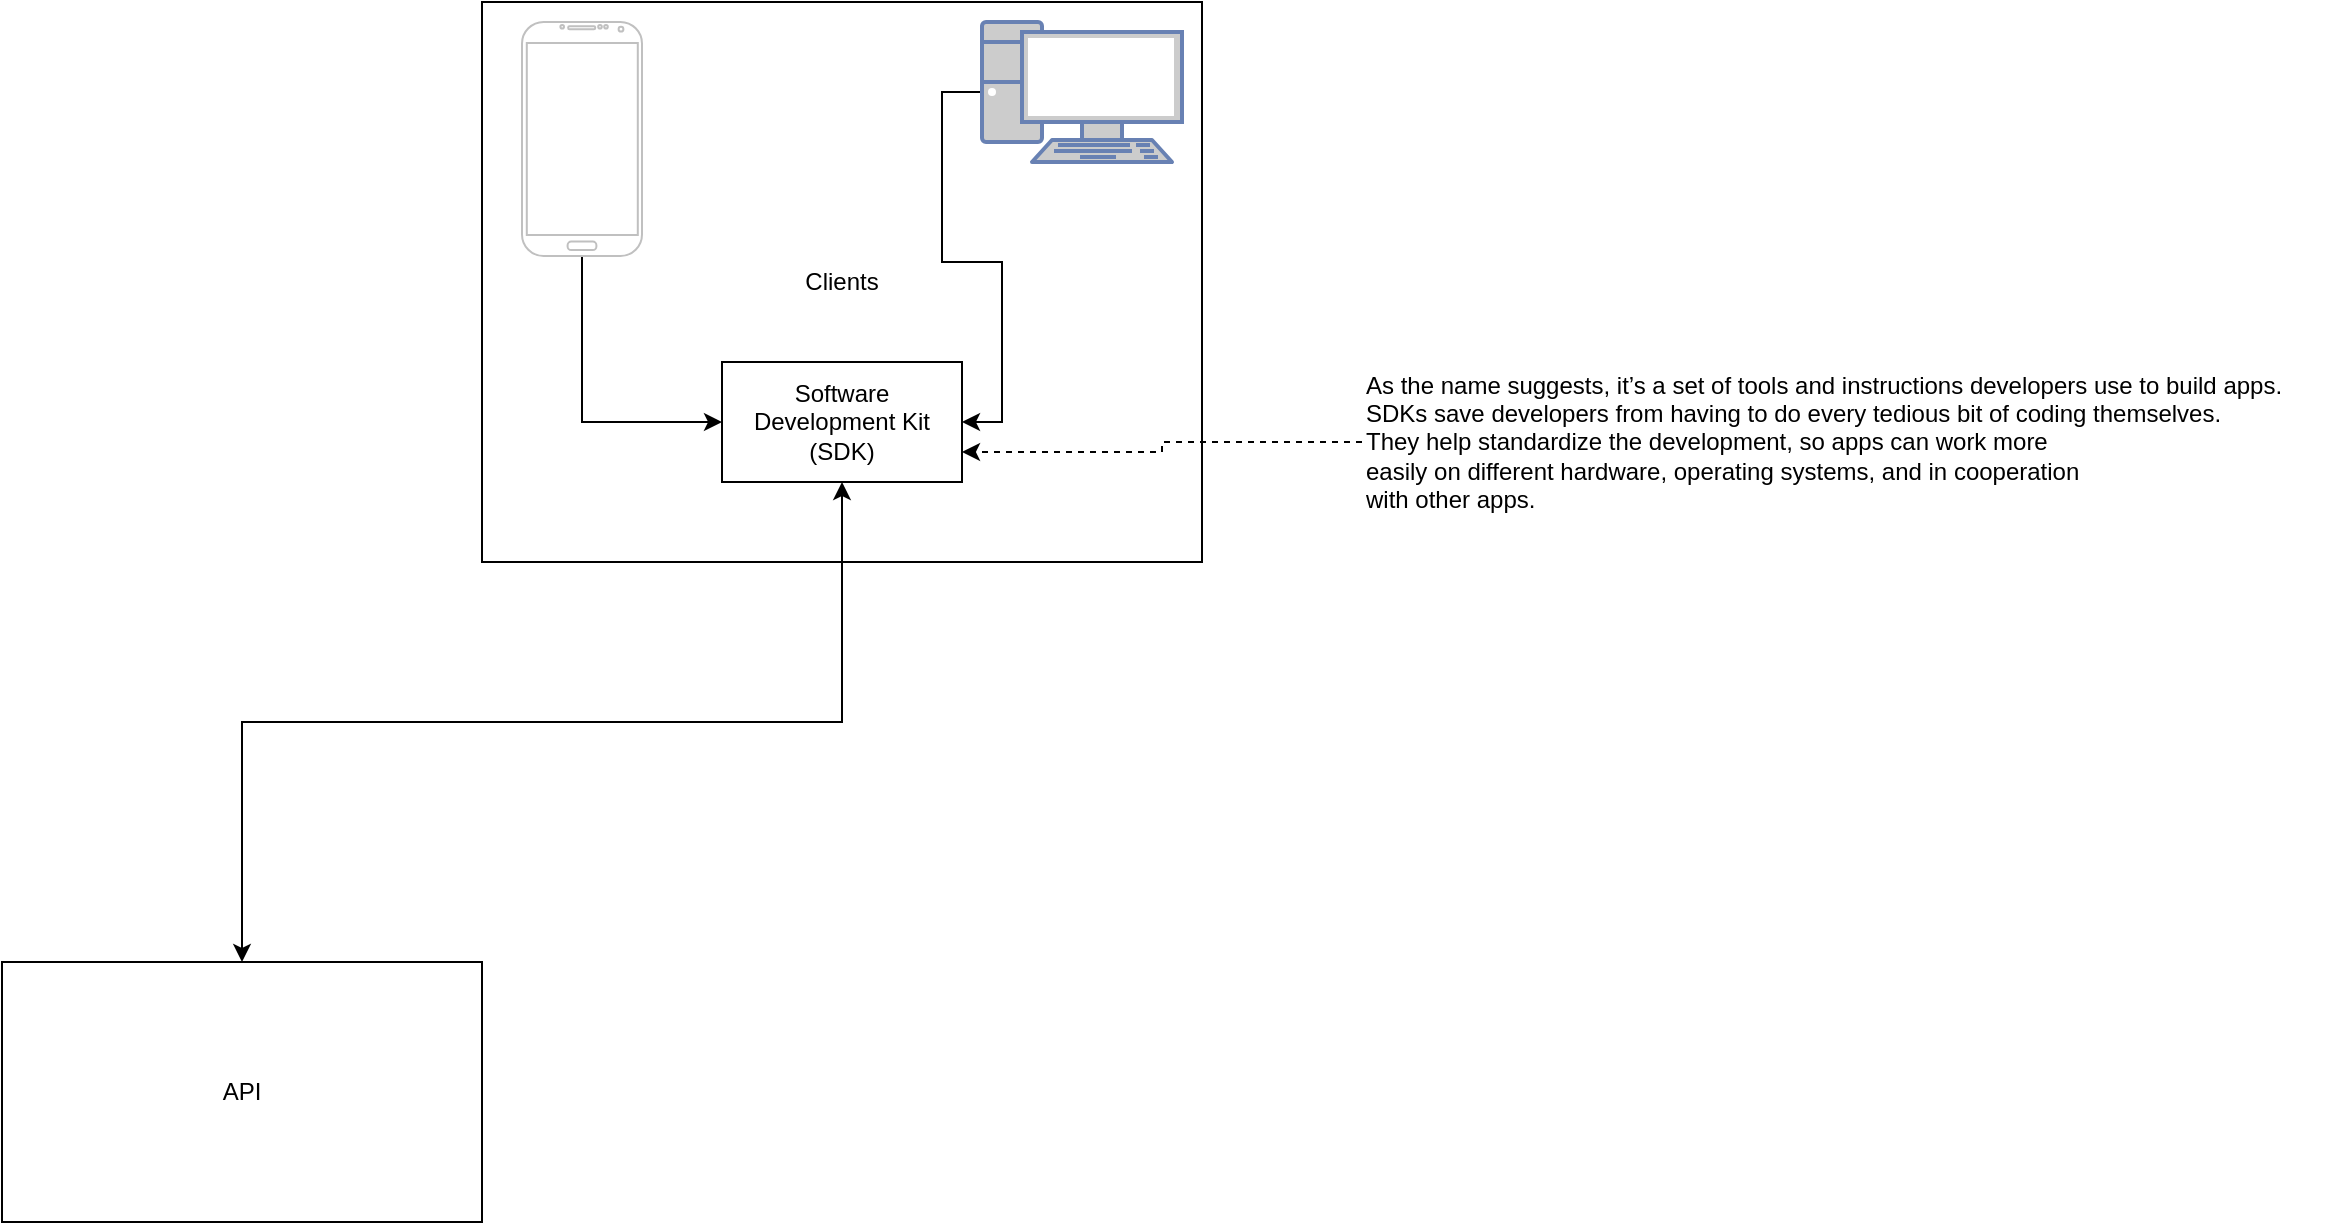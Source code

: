 <mxfile version="17.4.6" type="github">
  <diagram id="C5RBs43oDa-KdzZeNtuy" name="Page-1">
    <mxGraphModel dx="1161" dy="825" grid="1" gridSize="10" guides="1" tooltips="1" connect="1" arrows="1" fold="1" page="1" pageScale="1" pageWidth="827" pageHeight="1169" math="0" shadow="0">
      <root>
        <mxCell id="WIyWlLk6GJQsqaUBKTNV-0" />
        <mxCell id="WIyWlLk6GJQsqaUBKTNV-1" parent="WIyWlLk6GJQsqaUBKTNV-0" />
        <mxCell id="bUTXylDYoWbKsE9f5RAg-0" value="&lt;div&gt;Clients&lt;/div&gt;" style="rounded=0;whiteSpace=wrap;html=1;" vertex="1" parent="WIyWlLk6GJQsqaUBKTNV-1">
          <mxGeometry x="280" y="40" width="360" height="280" as="geometry" />
        </mxCell>
        <mxCell id="bUTXylDYoWbKsE9f5RAg-5" style="edgeStyle=orthogonalEdgeStyle;rounded=0;orthogonalLoop=1;jettySize=auto;html=1;entryX=0;entryY=0.5;entryDx=0;entryDy=0;" edge="1" parent="WIyWlLk6GJQsqaUBKTNV-1" source="bUTXylDYoWbKsE9f5RAg-1" target="bUTXylDYoWbKsE9f5RAg-8">
          <mxGeometry relative="1" as="geometry">
            <mxPoint x="100" y="250" as="targetPoint" />
            <Array as="points">
              <mxPoint x="330" y="250" />
              <mxPoint x="400" y="250" />
            </Array>
          </mxGeometry>
        </mxCell>
        <mxCell id="bUTXylDYoWbKsE9f5RAg-1" value="" style="verticalLabelPosition=bottom;verticalAlign=top;html=1;shadow=0;dashed=0;strokeWidth=1;shape=mxgraph.android.phone2;strokeColor=#c0c0c0;" vertex="1" parent="WIyWlLk6GJQsqaUBKTNV-1">
          <mxGeometry x="300" y="50" width="60" height="117" as="geometry" />
        </mxCell>
        <mxCell id="bUTXylDYoWbKsE9f5RAg-6" style="edgeStyle=orthogonalEdgeStyle;rounded=0;orthogonalLoop=1;jettySize=auto;html=1;entryX=1;entryY=0.5;entryDx=0;entryDy=0;" edge="1" parent="WIyWlLk6GJQsqaUBKTNV-1" source="bUTXylDYoWbKsE9f5RAg-2" target="bUTXylDYoWbKsE9f5RAg-8">
          <mxGeometry relative="1" as="geometry">
            <mxPoint x="427.98" y="249" as="targetPoint" />
            <Array as="points" />
          </mxGeometry>
        </mxCell>
        <mxCell id="bUTXylDYoWbKsE9f5RAg-2" value="" style="fontColor=#0066CC;verticalAlign=top;verticalLabelPosition=bottom;labelPosition=center;align=center;html=1;outlineConnect=0;fillColor=#CCCCCC;strokeColor=#6881B3;gradientColor=none;gradientDirection=north;strokeWidth=2;shape=mxgraph.networks.pc;" vertex="1" parent="WIyWlLk6GJQsqaUBKTNV-1">
          <mxGeometry x="530" y="50" width="100" height="70" as="geometry" />
        </mxCell>
        <mxCell id="bUTXylDYoWbKsE9f5RAg-7" style="edgeStyle=orthogonalEdgeStyle;rounded=0;orthogonalLoop=1;jettySize=auto;html=1;entryX=0.5;entryY=0;entryDx=0;entryDy=0;startArrow=classic;startFill=1;exitX=0.5;exitY=1;exitDx=0;exitDy=0;" edge="1" parent="WIyWlLk6GJQsqaUBKTNV-1" source="bUTXylDYoWbKsE9f5RAg-8" target="bUTXylDYoWbKsE9f5RAg-4">
          <mxGeometry relative="1" as="geometry">
            <mxPoint x="394" y="288" as="sourcePoint" />
          </mxGeometry>
        </mxCell>
        <mxCell id="bUTXylDYoWbKsE9f5RAg-4" value="&lt;div&gt;API&lt;/div&gt;" style="rounded=0;whiteSpace=wrap;html=1;" vertex="1" parent="WIyWlLk6GJQsqaUBKTNV-1">
          <mxGeometry x="40" y="520" width="240" height="130" as="geometry" />
        </mxCell>
        <mxCell id="bUTXylDYoWbKsE9f5RAg-8" value="&lt;div&gt;Software Development Kit (SDK)&lt;br&gt;&lt;/div&gt;" style="rounded=0;whiteSpace=wrap;html=1;" vertex="1" parent="WIyWlLk6GJQsqaUBKTNV-1">
          <mxGeometry x="400" y="220" width="120" height="60" as="geometry" />
        </mxCell>
        <mxCell id="bUTXylDYoWbKsE9f5RAg-10" style="edgeStyle=orthogonalEdgeStyle;rounded=0;orthogonalLoop=1;jettySize=auto;html=1;entryX=1;entryY=0.75;entryDx=0;entryDy=0;startArrow=none;startFill=0;dashed=1;" edge="1" parent="WIyWlLk6GJQsqaUBKTNV-1" source="bUTXylDYoWbKsE9f5RAg-9" target="bUTXylDYoWbKsE9f5RAg-8">
          <mxGeometry relative="1" as="geometry" />
        </mxCell>
        <mxCell id="bUTXylDYoWbKsE9f5RAg-9" value="&lt;div&gt;As the name suggests, it’s a set of tools and instructions developers use to build apps.&lt;/div&gt;&lt;div&gt;SDKs save developers from having to do every tedious bit of coding themselves.&lt;/div&gt;&lt;div&gt;They help standardize the development, so apps can work more&lt;br&gt; easily on different hardware, operating systems, and in cooperation &lt;br&gt;with other apps.&lt;/div&gt;" style="text;html=1;align=left;verticalAlign=middle;resizable=0;points=[];autosize=1;strokeColor=none;fillColor=none;" vertex="1" parent="WIyWlLk6GJQsqaUBKTNV-1">
          <mxGeometry x="720" y="220" width="490" height="80" as="geometry" />
        </mxCell>
      </root>
    </mxGraphModel>
  </diagram>
</mxfile>
